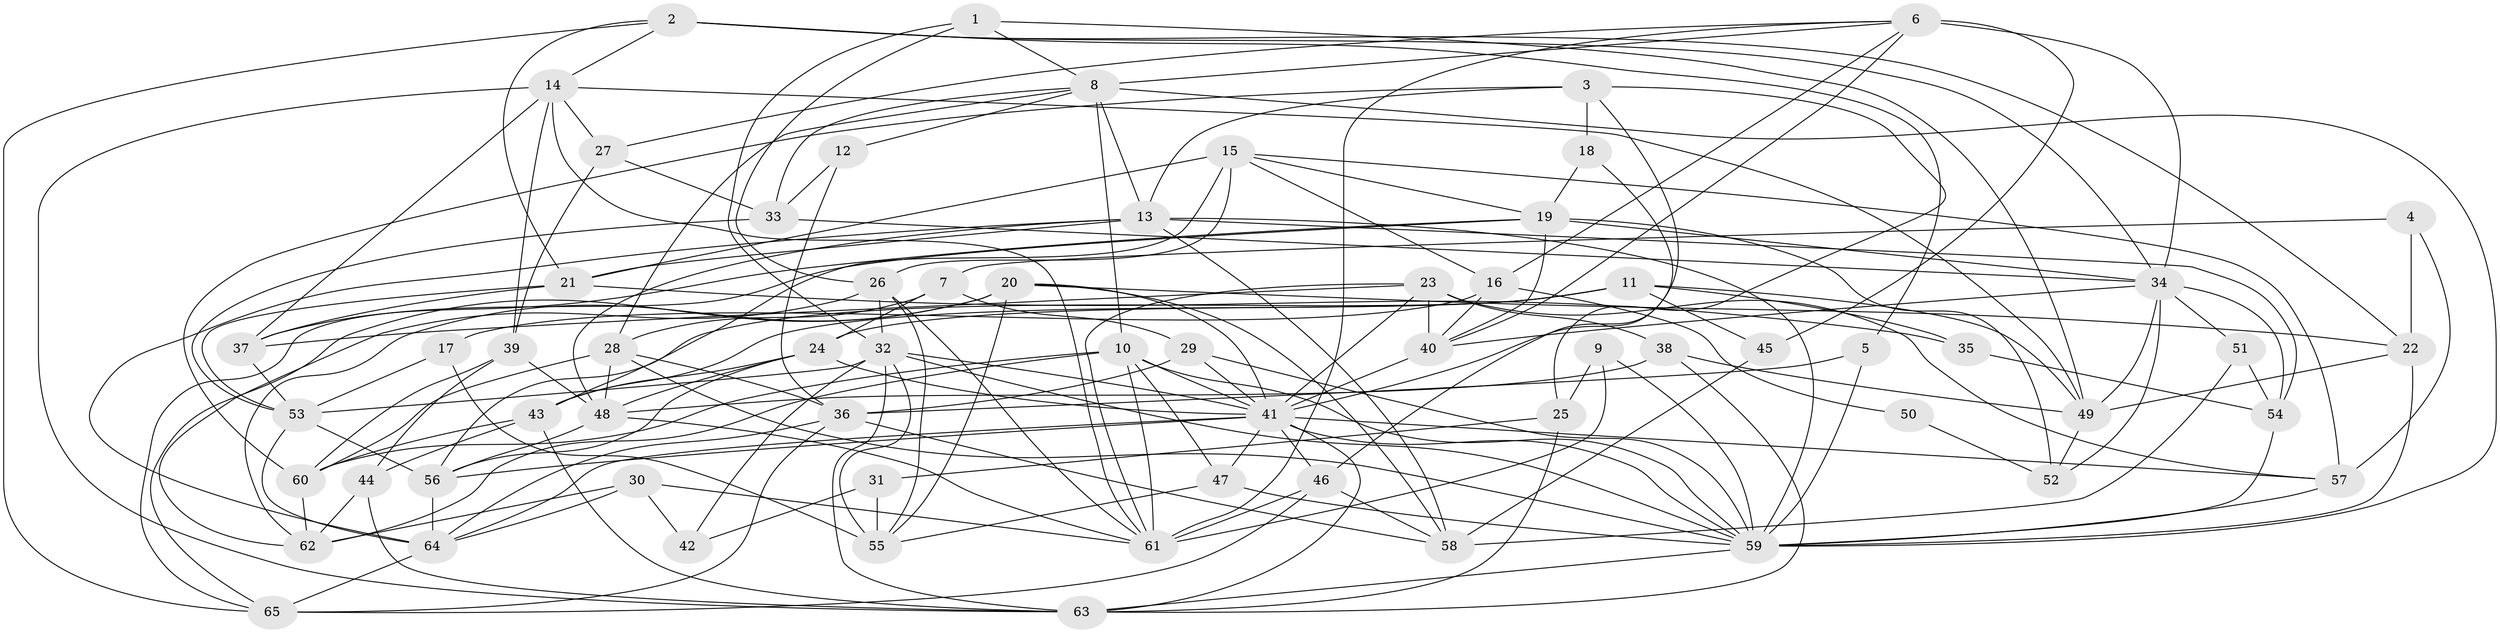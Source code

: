 // original degree distribution, {6: 0.1, 3: 0.27692307692307694, 4: 0.2923076923076923, 5: 0.15384615384615385, 7: 0.046153846153846156, 2: 0.12307692307692308, 8: 0.007692307692307693}
// Generated by graph-tools (version 1.1) at 2025/37/03/04/25 23:37:09]
// undirected, 65 vertices, 182 edges
graph export_dot {
  node [color=gray90,style=filled];
  1;
  2;
  3;
  4;
  5;
  6;
  7;
  8;
  9;
  10;
  11;
  12;
  13;
  14;
  15;
  16;
  17;
  18;
  19;
  20;
  21;
  22;
  23;
  24;
  25;
  26;
  27;
  28;
  29;
  30;
  31;
  32;
  33;
  34;
  35;
  36;
  37;
  38;
  39;
  40;
  41;
  42;
  43;
  44;
  45;
  46;
  47;
  48;
  49;
  50;
  51;
  52;
  53;
  54;
  55;
  56;
  57;
  58;
  59;
  60;
  61;
  62;
  63;
  64;
  65;
  1 -- 8 [weight=1.0];
  1 -- 26 [weight=1.0];
  1 -- 32 [weight=1.0];
  1 -- 49 [weight=1.0];
  2 -- 5 [weight=1.0];
  2 -- 14 [weight=1.0];
  2 -- 21 [weight=1.0];
  2 -- 22 [weight=1.0];
  2 -- 34 [weight=1.0];
  2 -- 65 [weight=1.0];
  3 -- 13 [weight=1.0];
  3 -- 18 [weight=1.0];
  3 -- 25 [weight=1.0];
  3 -- 41 [weight=1.0];
  3 -- 60 [weight=1.0];
  4 -- 7 [weight=1.0];
  4 -- 22 [weight=2.0];
  4 -- 57 [weight=2.0];
  5 -- 36 [weight=1.0];
  5 -- 59 [weight=1.0];
  6 -- 8 [weight=1.0];
  6 -- 16 [weight=1.0];
  6 -- 27 [weight=1.0];
  6 -- 34 [weight=1.0];
  6 -- 40 [weight=1.0];
  6 -- 45 [weight=1.0];
  6 -- 61 [weight=1.0];
  7 -- 24 [weight=1.0];
  7 -- 28 [weight=1.0];
  7 -- 29 [weight=1.0];
  8 -- 10 [weight=2.0];
  8 -- 12 [weight=1.0];
  8 -- 13 [weight=1.0];
  8 -- 28 [weight=1.0];
  8 -- 33 [weight=1.0];
  8 -- 59 [weight=1.0];
  9 -- 25 [weight=1.0];
  9 -- 59 [weight=1.0];
  9 -- 61 [weight=1.0];
  10 -- 41 [weight=1.0];
  10 -- 47 [weight=1.0];
  10 -- 59 [weight=1.0];
  10 -- 60 [weight=1.0];
  10 -- 61 [weight=1.0];
  10 -- 62 [weight=1.0];
  11 -- 24 [weight=1.0];
  11 -- 35 [weight=1.0];
  11 -- 43 [weight=1.0];
  11 -- 45 [weight=1.0];
  11 -- 49 [weight=1.0];
  11 -- 56 [weight=1.0];
  12 -- 33 [weight=2.0];
  12 -- 36 [weight=1.0];
  13 -- 21 [weight=1.0];
  13 -- 48 [weight=1.0];
  13 -- 54 [weight=1.0];
  13 -- 58 [weight=1.0];
  13 -- 59 [weight=1.0];
  13 -- 64 [weight=1.0];
  14 -- 27 [weight=1.0];
  14 -- 37 [weight=1.0];
  14 -- 39 [weight=1.0];
  14 -- 49 [weight=1.0];
  14 -- 61 [weight=1.0];
  14 -- 63 [weight=1.0];
  15 -- 16 [weight=1.0];
  15 -- 19 [weight=1.0];
  15 -- 21 [weight=1.0];
  15 -- 26 [weight=2.0];
  15 -- 43 [weight=1.0];
  15 -- 57 [weight=1.0];
  16 -- 17 [weight=1.0];
  16 -- 40 [weight=1.0];
  16 -- 50 [weight=1.0];
  17 -- 53 [weight=1.0];
  17 -- 55 [weight=1.0];
  18 -- 19 [weight=1.0];
  18 -- 46 [weight=1.0];
  19 -- 34 [weight=1.0];
  19 -- 37 [weight=1.0];
  19 -- 40 [weight=1.0];
  19 -- 52 [weight=1.0];
  19 -- 65 [weight=1.0];
  20 -- 22 [weight=1.0];
  20 -- 41 [weight=1.0];
  20 -- 55 [weight=1.0];
  20 -- 58 [weight=1.0];
  20 -- 62 [weight=1.0];
  20 -- 65 [weight=1.0];
  21 -- 35 [weight=1.0];
  21 -- 37 [weight=1.0];
  21 -- 53 [weight=1.0];
  22 -- 49 [weight=1.0];
  22 -- 59 [weight=1.0];
  23 -- 37 [weight=1.0];
  23 -- 38 [weight=1.0];
  23 -- 40 [weight=1.0];
  23 -- 41 [weight=1.0];
  23 -- 57 [weight=1.0];
  23 -- 61 [weight=1.0];
  24 -- 41 [weight=1.0];
  24 -- 43 [weight=1.0];
  24 -- 48 [weight=1.0];
  24 -- 56 [weight=1.0];
  25 -- 31 [weight=1.0];
  25 -- 63 [weight=1.0];
  26 -- 32 [weight=1.0];
  26 -- 55 [weight=1.0];
  26 -- 61 [weight=1.0];
  26 -- 62 [weight=1.0];
  27 -- 33 [weight=1.0];
  27 -- 39 [weight=1.0];
  28 -- 36 [weight=1.0];
  28 -- 48 [weight=1.0];
  28 -- 59 [weight=1.0];
  28 -- 60 [weight=1.0];
  29 -- 36 [weight=2.0];
  29 -- 41 [weight=1.0];
  29 -- 59 [weight=1.0];
  30 -- 42 [weight=1.0];
  30 -- 61 [weight=1.0];
  30 -- 62 [weight=1.0];
  30 -- 64 [weight=1.0];
  31 -- 42 [weight=1.0];
  31 -- 55 [weight=1.0];
  32 -- 41 [weight=1.0];
  32 -- 42 [weight=1.0];
  32 -- 53 [weight=1.0];
  32 -- 55 [weight=2.0];
  32 -- 59 [weight=1.0];
  32 -- 63 [weight=1.0];
  33 -- 34 [weight=1.0];
  33 -- 53 [weight=1.0];
  34 -- 40 [weight=1.0];
  34 -- 49 [weight=1.0];
  34 -- 51 [weight=1.0];
  34 -- 52 [weight=1.0];
  34 -- 54 [weight=1.0];
  35 -- 54 [weight=1.0];
  36 -- 58 [weight=1.0];
  36 -- 64 [weight=1.0];
  36 -- 65 [weight=1.0];
  37 -- 53 [weight=1.0];
  38 -- 48 [weight=1.0];
  38 -- 49 [weight=1.0];
  38 -- 63 [weight=1.0];
  39 -- 44 [weight=1.0];
  39 -- 48 [weight=2.0];
  39 -- 60 [weight=1.0];
  40 -- 41 [weight=1.0];
  41 -- 46 [weight=1.0];
  41 -- 47 [weight=1.0];
  41 -- 56 [weight=1.0];
  41 -- 57 [weight=1.0];
  41 -- 59 [weight=1.0];
  41 -- 63 [weight=1.0];
  41 -- 64 [weight=1.0];
  43 -- 44 [weight=1.0];
  43 -- 60 [weight=1.0];
  43 -- 63 [weight=1.0];
  44 -- 62 [weight=1.0];
  44 -- 63 [weight=1.0];
  45 -- 58 [weight=1.0];
  46 -- 58 [weight=1.0];
  46 -- 61 [weight=2.0];
  46 -- 65 [weight=1.0];
  47 -- 55 [weight=1.0];
  47 -- 59 [weight=1.0];
  48 -- 56 [weight=1.0];
  48 -- 61 [weight=1.0];
  49 -- 52 [weight=1.0];
  50 -- 52 [weight=1.0];
  51 -- 54 [weight=1.0];
  51 -- 58 [weight=1.0];
  53 -- 56 [weight=1.0];
  53 -- 64 [weight=1.0];
  54 -- 59 [weight=2.0];
  56 -- 64 [weight=2.0];
  57 -- 59 [weight=1.0];
  59 -- 63 [weight=1.0];
  60 -- 62 [weight=1.0];
  64 -- 65 [weight=1.0];
}
